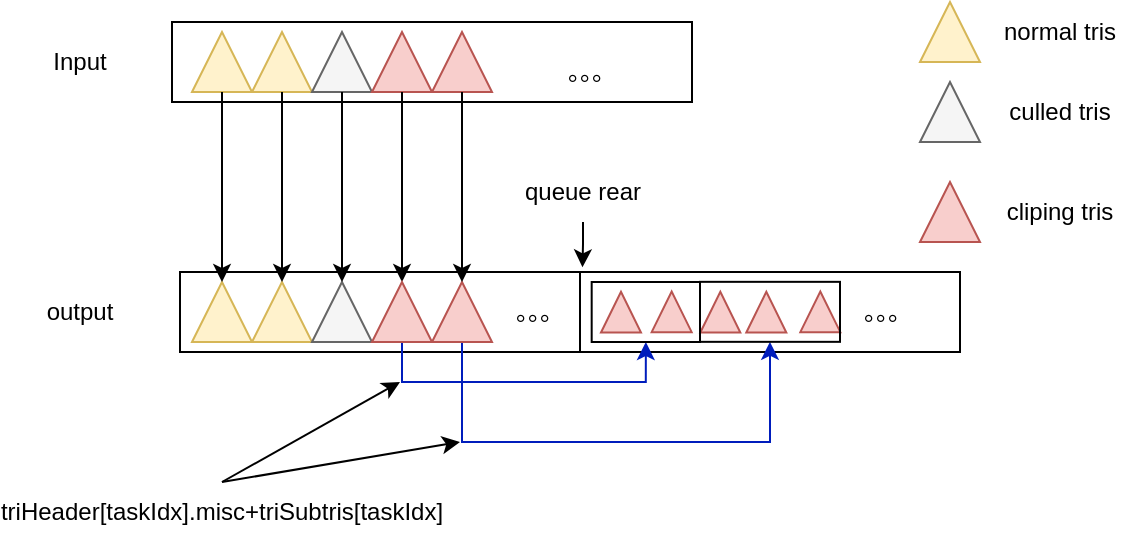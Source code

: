 <mxfile version="24.2.7" type="github">
  <diagram name="第 1 页" id="YERSJ-m_TpH6B-dYFLAf">
    <mxGraphModel dx="865" dy="490" grid="1" gridSize="10" guides="1" tooltips="1" connect="1" arrows="1" fold="1" page="1" pageScale="1" pageWidth="827" pageHeight="1169" math="0" shadow="0">
      <root>
        <mxCell id="0" />
        <mxCell id="1" parent="0" />
        <mxCell id="1SMbYiFEvnhnjyQf1Uhm-1" value="" style="rounded=0;whiteSpace=wrap;html=1;" vertex="1" parent="1">
          <mxGeometry x="106" y="60" width="260" height="40" as="geometry" />
        </mxCell>
        <mxCell id="1SMbYiFEvnhnjyQf1Uhm-2" value="" style="triangle;whiteSpace=wrap;html=1;rotation=-90;fillColor=#fff2cc;strokeColor=#d6b656;" vertex="1" parent="1">
          <mxGeometry x="116" y="65" width="30" height="30" as="geometry" />
        </mxCell>
        <mxCell id="1SMbYiFEvnhnjyQf1Uhm-3" value="" style="triangle;whiteSpace=wrap;html=1;rotation=-90;fillColor=#fff2cc;strokeColor=#d6b656;" vertex="1" parent="1">
          <mxGeometry x="146" y="65" width="30" height="30" as="geometry" />
        </mxCell>
        <mxCell id="1SMbYiFEvnhnjyQf1Uhm-4" value="" style="triangle;whiteSpace=wrap;html=1;rotation=-90;fillColor=#f5f5f5;fontColor=#333333;strokeColor=#666666;" vertex="1" parent="1">
          <mxGeometry x="176" y="65" width="30" height="30" as="geometry" />
        </mxCell>
        <mxCell id="1SMbYiFEvnhnjyQf1Uhm-5" value="" style="triangle;whiteSpace=wrap;html=1;rotation=-90;fillColor=#f8cecc;strokeColor=#b85450;" vertex="1" parent="1">
          <mxGeometry x="206" y="65" width="30" height="30" as="geometry" />
        </mxCell>
        <mxCell id="1SMbYiFEvnhnjyQf1Uhm-6" value="" style="triangle;whiteSpace=wrap;html=1;rotation=-90;fillColor=#f8cecc;strokeColor=#b85450;" vertex="1" parent="1">
          <mxGeometry x="236" y="65" width="30" height="30" as="geometry" />
        </mxCell>
        <mxCell id="1SMbYiFEvnhnjyQf1Uhm-7" value="。。。" style="text;html=1;align=center;verticalAlign=middle;whiteSpace=wrap;rounded=0;" vertex="1" parent="1">
          <mxGeometry x="286" y="70" width="60" height="30" as="geometry" />
        </mxCell>
        <mxCell id="1SMbYiFEvnhnjyQf1Uhm-8" value="Input" style="text;html=1;align=center;verticalAlign=middle;whiteSpace=wrap;rounded=0;" vertex="1" parent="1">
          <mxGeometry x="30" y="65" width="60" height="30" as="geometry" />
        </mxCell>
        <mxCell id="1SMbYiFEvnhnjyQf1Uhm-10" value="" style="rounded=0;whiteSpace=wrap;html=1;" vertex="1" parent="1">
          <mxGeometry x="110" y="185" width="390" height="40" as="geometry" />
        </mxCell>
        <mxCell id="1SMbYiFEvnhnjyQf1Uhm-11" value="" style="triangle;whiteSpace=wrap;html=1;rotation=-90;fillColor=#fff2cc;strokeColor=#d6b656;" vertex="1" parent="1">
          <mxGeometry x="480" y="50" width="30" height="30" as="geometry" />
        </mxCell>
        <mxCell id="1SMbYiFEvnhnjyQf1Uhm-12" value="" style="triangle;whiteSpace=wrap;html=1;rotation=-90;fillColor=#f5f5f5;fontColor=#333333;strokeColor=#666666;" vertex="1" parent="1">
          <mxGeometry x="480" y="90" width="30" height="30" as="geometry" />
        </mxCell>
        <mxCell id="1SMbYiFEvnhnjyQf1Uhm-13" value="" style="triangle;whiteSpace=wrap;html=1;rotation=-90;fillColor=#f8cecc;strokeColor=#b85450;" vertex="1" parent="1">
          <mxGeometry x="480" y="140" width="30" height="30" as="geometry" />
        </mxCell>
        <mxCell id="1SMbYiFEvnhnjyQf1Uhm-14" value="normal tris" style="text;html=1;align=center;verticalAlign=middle;whiteSpace=wrap;rounded=0;" vertex="1" parent="1">
          <mxGeometry x="520" y="50" width="60" height="30" as="geometry" />
        </mxCell>
        <mxCell id="1SMbYiFEvnhnjyQf1Uhm-15" value="culled tris" style="text;html=1;align=center;verticalAlign=middle;whiteSpace=wrap;rounded=0;" vertex="1" parent="1">
          <mxGeometry x="520" y="90" width="60" height="30" as="geometry" />
        </mxCell>
        <mxCell id="1SMbYiFEvnhnjyQf1Uhm-16" value="cliping tris" style="text;html=1;align=center;verticalAlign=middle;whiteSpace=wrap;rounded=0;" vertex="1" parent="1">
          <mxGeometry x="520" y="140" width="60" height="30" as="geometry" />
        </mxCell>
        <mxCell id="1SMbYiFEvnhnjyQf1Uhm-17" value="" style="triangle;whiteSpace=wrap;html=1;rotation=-90;fillColor=#fff2cc;strokeColor=#d6b656;" vertex="1" parent="1">
          <mxGeometry x="116" y="190" width="30" height="30" as="geometry" />
        </mxCell>
        <mxCell id="1SMbYiFEvnhnjyQf1Uhm-18" value="" style="triangle;whiteSpace=wrap;html=1;rotation=-90;fillColor=#fff2cc;strokeColor=#d6b656;" vertex="1" parent="1">
          <mxGeometry x="146" y="190" width="30" height="30" as="geometry" />
        </mxCell>
        <mxCell id="1SMbYiFEvnhnjyQf1Uhm-19" value="" style="triangle;whiteSpace=wrap;html=1;rotation=-90;fillColor=#f5f5f5;fontColor=#333333;strokeColor=#666666;" vertex="1" parent="1">
          <mxGeometry x="176" y="190" width="30" height="30" as="geometry" />
        </mxCell>
        <mxCell id="1SMbYiFEvnhnjyQf1Uhm-21" value="" style="endArrow=none;html=1;entryX=0.5;entryY=0;entryDx=0;entryDy=0;exitX=0.5;exitY=1;exitDx=0;exitDy=0;" edge="1" parent="1">
          <mxGeometry width="50" height="50" relative="1" as="geometry">
            <mxPoint x="310.0" y="225" as="sourcePoint" />
            <mxPoint x="310.0" y="185" as="targetPoint" />
          </mxGeometry>
        </mxCell>
        <mxCell id="1SMbYiFEvnhnjyQf1Uhm-22" style="rounded=0;orthogonalLoop=1;jettySize=auto;html=1;exitX=0;exitY=0.5;exitDx=0;exitDy=0;entryX=1;entryY=0.5;entryDx=0;entryDy=0;" edge="1" parent="1" source="1SMbYiFEvnhnjyQf1Uhm-2" target="1SMbYiFEvnhnjyQf1Uhm-17">
          <mxGeometry relative="1" as="geometry" />
        </mxCell>
        <mxCell id="1SMbYiFEvnhnjyQf1Uhm-23" style="rounded=0;orthogonalLoop=1;jettySize=auto;html=1;exitX=0;exitY=0.5;exitDx=0;exitDy=0;entryX=1;entryY=0.5;entryDx=0;entryDy=0;" edge="1" parent="1" source="1SMbYiFEvnhnjyQf1Uhm-3" target="1SMbYiFEvnhnjyQf1Uhm-18">
          <mxGeometry relative="1" as="geometry" />
        </mxCell>
        <mxCell id="1SMbYiFEvnhnjyQf1Uhm-24" style="rounded=0;orthogonalLoop=1;jettySize=auto;html=1;exitX=0;exitY=0.5;exitDx=0;exitDy=0;entryX=1;entryY=0.5;entryDx=0;entryDy=0;" edge="1" parent="1" source="1SMbYiFEvnhnjyQf1Uhm-4" target="1SMbYiFEvnhnjyQf1Uhm-19">
          <mxGeometry relative="1" as="geometry" />
        </mxCell>
        <mxCell id="1SMbYiFEvnhnjyQf1Uhm-25" value="。。。" style="text;html=1;align=center;verticalAlign=middle;whiteSpace=wrap;rounded=0;" vertex="1" parent="1">
          <mxGeometry x="260.33" y="190" width="60" height="30" as="geometry" />
        </mxCell>
        <mxCell id="1SMbYiFEvnhnjyQf1Uhm-26" value="output" style="text;html=1;align=center;verticalAlign=middle;whiteSpace=wrap;rounded=0;" vertex="1" parent="1">
          <mxGeometry x="30" y="190" width="60" height="30" as="geometry" />
        </mxCell>
        <mxCell id="1SMbYiFEvnhnjyQf1Uhm-27" value="" style="triangle;whiteSpace=wrap;html=1;rotation=-90;fillColor=#f8cecc;strokeColor=#b85450;" vertex="1" parent="1">
          <mxGeometry x="320.33" y="195.08" width="20.33" height="20" as="geometry" />
        </mxCell>
        <mxCell id="1SMbYiFEvnhnjyQf1Uhm-28" value="" style="triangle;whiteSpace=wrap;html=1;rotation=-90;fillColor=#f8cecc;strokeColor=#b85450;" vertex="1" parent="1">
          <mxGeometry x="345.67" y="194.92" width="20.33" height="20" as="geometry" />
        </mxCell>
        <mxCell id="1SMbYiFEvnhnjyQf1Uhm-29" value="" style="triangle;whiteSpace=wrap;html=1;rotation=-90;fillColor=#f8cecc;strokeColor=#b85450;" vertex="1" parent="1">
          <mxGeometry x="370" y="195.08" width="20.33" height="20" as="geometry" />
        </mxCell>
        <mxCell id="1SMbYiFEvnhnjyQf1Uhm-30" value="" style="triangle;whiteSpace=wrap;html=1;rotation=-90;fillColor=#f8cecc;strokeColor=#b85450;" vertex="1" parent="1">
          <mxGeometry x="393" y="195.08" width="20.33" height="20" as="geometry" />
        </mxCell>
        <mxCell id="1SMbYiFEvnhnjyQf1Uhm-32" style="rounded=0;orthogonalLoop=1;jettySize=auto;html=1;exitX=0;exitY=0.5;exitDx=0;exitDy=0;entryX=1;entryY=0.5;entryDx=0;entryDy=0;" edge="1" parent="1" source="1SMbYiFEvnhnjyQf1Uhm-5" target="1SMbYiFEvnhnjyQf1Uhm-38">
          <mxGeometry relative="1" as="geometry" />
        </mxCell>
        <mxCell id="1SMbYiFEvnhnjyQf1Uhm-36" value="。。。" style="text;html=1;align=center;verticalAlign=middle;whiteSpace=wrap;rounded=0;" vertex="1" parent="1">
          <mxGeometry x="434.33" y="190" width="60" height="30" as="geometry" />
        </mxCell>
        <mxCell id="1SMbYiFEvnhnjyQf1Uhm-42" style="edgeStyle=orthogonalEdgeStyle;rounded=0;orthogonalLoop=1;jettySize=auto;html=1;exitX=0;exitY=0.5;exitDx=0;exitDy=0;entryX=0.5;entryY=1;entryDx=0;entryDy=0;fillColor=#0050ef;strokeColor=#001DBC;" edge="1" parent="1" source="1SMbYiFEvnhnjyQf1Uhm-38" target="1SMbYiFEvnhnjyQf1Uhm-52">
          <mxGeometry relative="1" as="geometry" />
        </mxCell>
        <mxCell id="1SMbYiFEvnhnjyQf1Uhm-38" value="" style="triangle;whiteSpace=wrap;html=1;rotation=-90;fillColor=#f8cecc;strokeColor=#b85450;" vertex="1" parent="1">
          <mxGeometry x="206" y="190" width="30" height="30" as="geometry" />
        </mxCell>
        <mxCell id="1SMbYiFEvnhnjyQf1Uhm-54" style="edgeStyle=orthogonalEdgeStyle;rounded=0;orthogonalLoop=1;jettySize=auto;html=1;exitX=0;exitY=0.5;exitDx=0;exitDy=0;entryX=0.5;entryY=1;entryDx=0;entryDy=0;fillColor=#0050ef;strokeColor=#001DBC;" edge="1" parent="1" source="1SMbYiFEvnhnjyQf1Uhm-39" target="1SMbYiFEvnhnjyQf1Uhm-53">
          <mxGeometry relative="1" as="geometry">
            <Array as="points">
              <mxPoint x="251" y="270" />
              <mxPoint x="405" y="270" />
            </Array>
          </mxGeometry>
        </mxCell>
        <mxCell id="1SMbYiFEvnhnjyQf1Uhm-39" value="" style="triangle;whiteSpace=wrap;html=1;rotation=-90;fillColor=#f8cecc;strokeColor=#b85450;" vertex="1" parent="1">
          <mxGeometry x="236" y="190" width="30" height="30" as="geometry" />
        </mxCell>
        <mxCell id="1SMbYiFEvnhnjyQf1Uhm-40" value="" style="triangle;whiteSpace=wrap;html=1;rotation=-90;fillColor=#f8cecc;strokeColor=#b85450;" vertex="1" parent="1">
          <mxGeometry x="420" y="194.92" width="20.33" height="20" as="geometry" />
        </mxCell>
        <mxCell id="1SMbYiFEvnhnjyQf1Uhm-41" style="edgeStyle=orthogonalEdgeStyle;rounded=0;orthogonalLoop=1;jettySize=auto;html=1;exitX=0;exitY=0.5;exitDx=0;exitDy=0;entryX=1;entryY=0.5;entryDx=0;entryDy=0;" edge="1" parent="1" source="1SMbYiFEvnhnjyQf1Uhm-6" target="1SMbYiFEvnhnjyQf1Uhm-39">
          <mxGeometry relative="1" as="geometry" />
        </mxCell>
        <mxCell id="1SMbYiFEvnhnjyQf1Uhm-49" style="rounded=0;orthogonalLoop=1;jettySize=auto;html=1;exitX=0.5;exitY=0;exitDx=0;exitDy=0;" edge="1" parent="1" source="1SMbYiFEvnhnjyQf1Uhm-48">
          <mxGeometry relative="1" as="geometry">
            <mxPoint x="220" y="240" as="targetPoint" />
          </mxGeometry>
        </mxCell>
        <mxCell id="1SMbYiFEvnhnjyQf1Uhm-48" value="triHeader[taskIdx].misc+triSubtris[taskIdx]" style="text;html=1;align=center;verticalAlign=middle;whiteSpace=wrap;rounded=0;" vertex="1" parent="1">
          <mxGeometry x="101" y="290" width="60" height="30" as="geometry" />
        </mxCell>
        <mxCell id="1SMbYiFEvnhnjyQf1Uhm-51" style="rounded=0;orthogonalLoop=1;jettySize=auto;html=1;exitX=0.5;exitY=0;exitDx=0;exitDy=0;" edge="1" parent="1" source="1SMbYiFEvnhnjyQf1Uhm-48">
          <mxGeometry relative="1" as="geometry">
            <mxPoint x="250" y="270" as="targetPoint" />
            <mxPoint x="141" y="300" as="sourcePoint" />
          </mxGeometry>
        </mxCell>
        <mxCell id="1SMbYiFEvnhnjyQf1Uhm-52" value="" style="rounded=0;whiteSpace=wrap;html=1;fillColor=none;" vertex="1" parent="1">
          <mxGeometry x="315.84" y="190" width="54.16" height="30" as="geometry" />
        </mxCell>
        <mxCell id="1SMbYiFEvnhnjyQf1Uhm-53" value="" style="rounded=0;whiteSpace=wrap;html=1;fillColor=none;" vertex="1" parent="1">
          <mxGeometry x="370" y="189.92" width="70" height="30" as="geometry" />
        </mxCell>
        <mxCell id="1SMbYiFEvnhnjyQf1Uhm-56" value="queue rear" style="text;html=1;align=center;verticalAlign=middle;whiteSpace=wrap;rounded=0;" vertex="1" parent="1">
          <mxGeometry x="277" y="130" width="69" height="30" as="geometry" />
        </mxCell>
        <mxCell id="1SMbYiFEvnhnjyQf1Uhm-58" style="edgeStyle=orthogonalEdgeStyle;rounded=0;orthogonalLoop=1;jettySize=auto;html=1;exitX=0.5;exitY=1;exitDx=0;exitDy=0;entryX=0.516;entryY=-0.058;entryDx=0;entryDy=0;entryPerimeter=0;" edge="1" parent="1" source="1SMbYiFEvnhnjyQf1Uhm-56" target="1SMbYiFEvnhnjyQf1Uhm-10">
          <mxGeometry relative="1" as="geometry">
            <Array as="points">
              <mxPoint x="311" y="171" />
            </Array>
          </mxGeometry>
        </mxCell>
      </root>
    </mxGraphModel>
  </diagram>
</mxfile>
